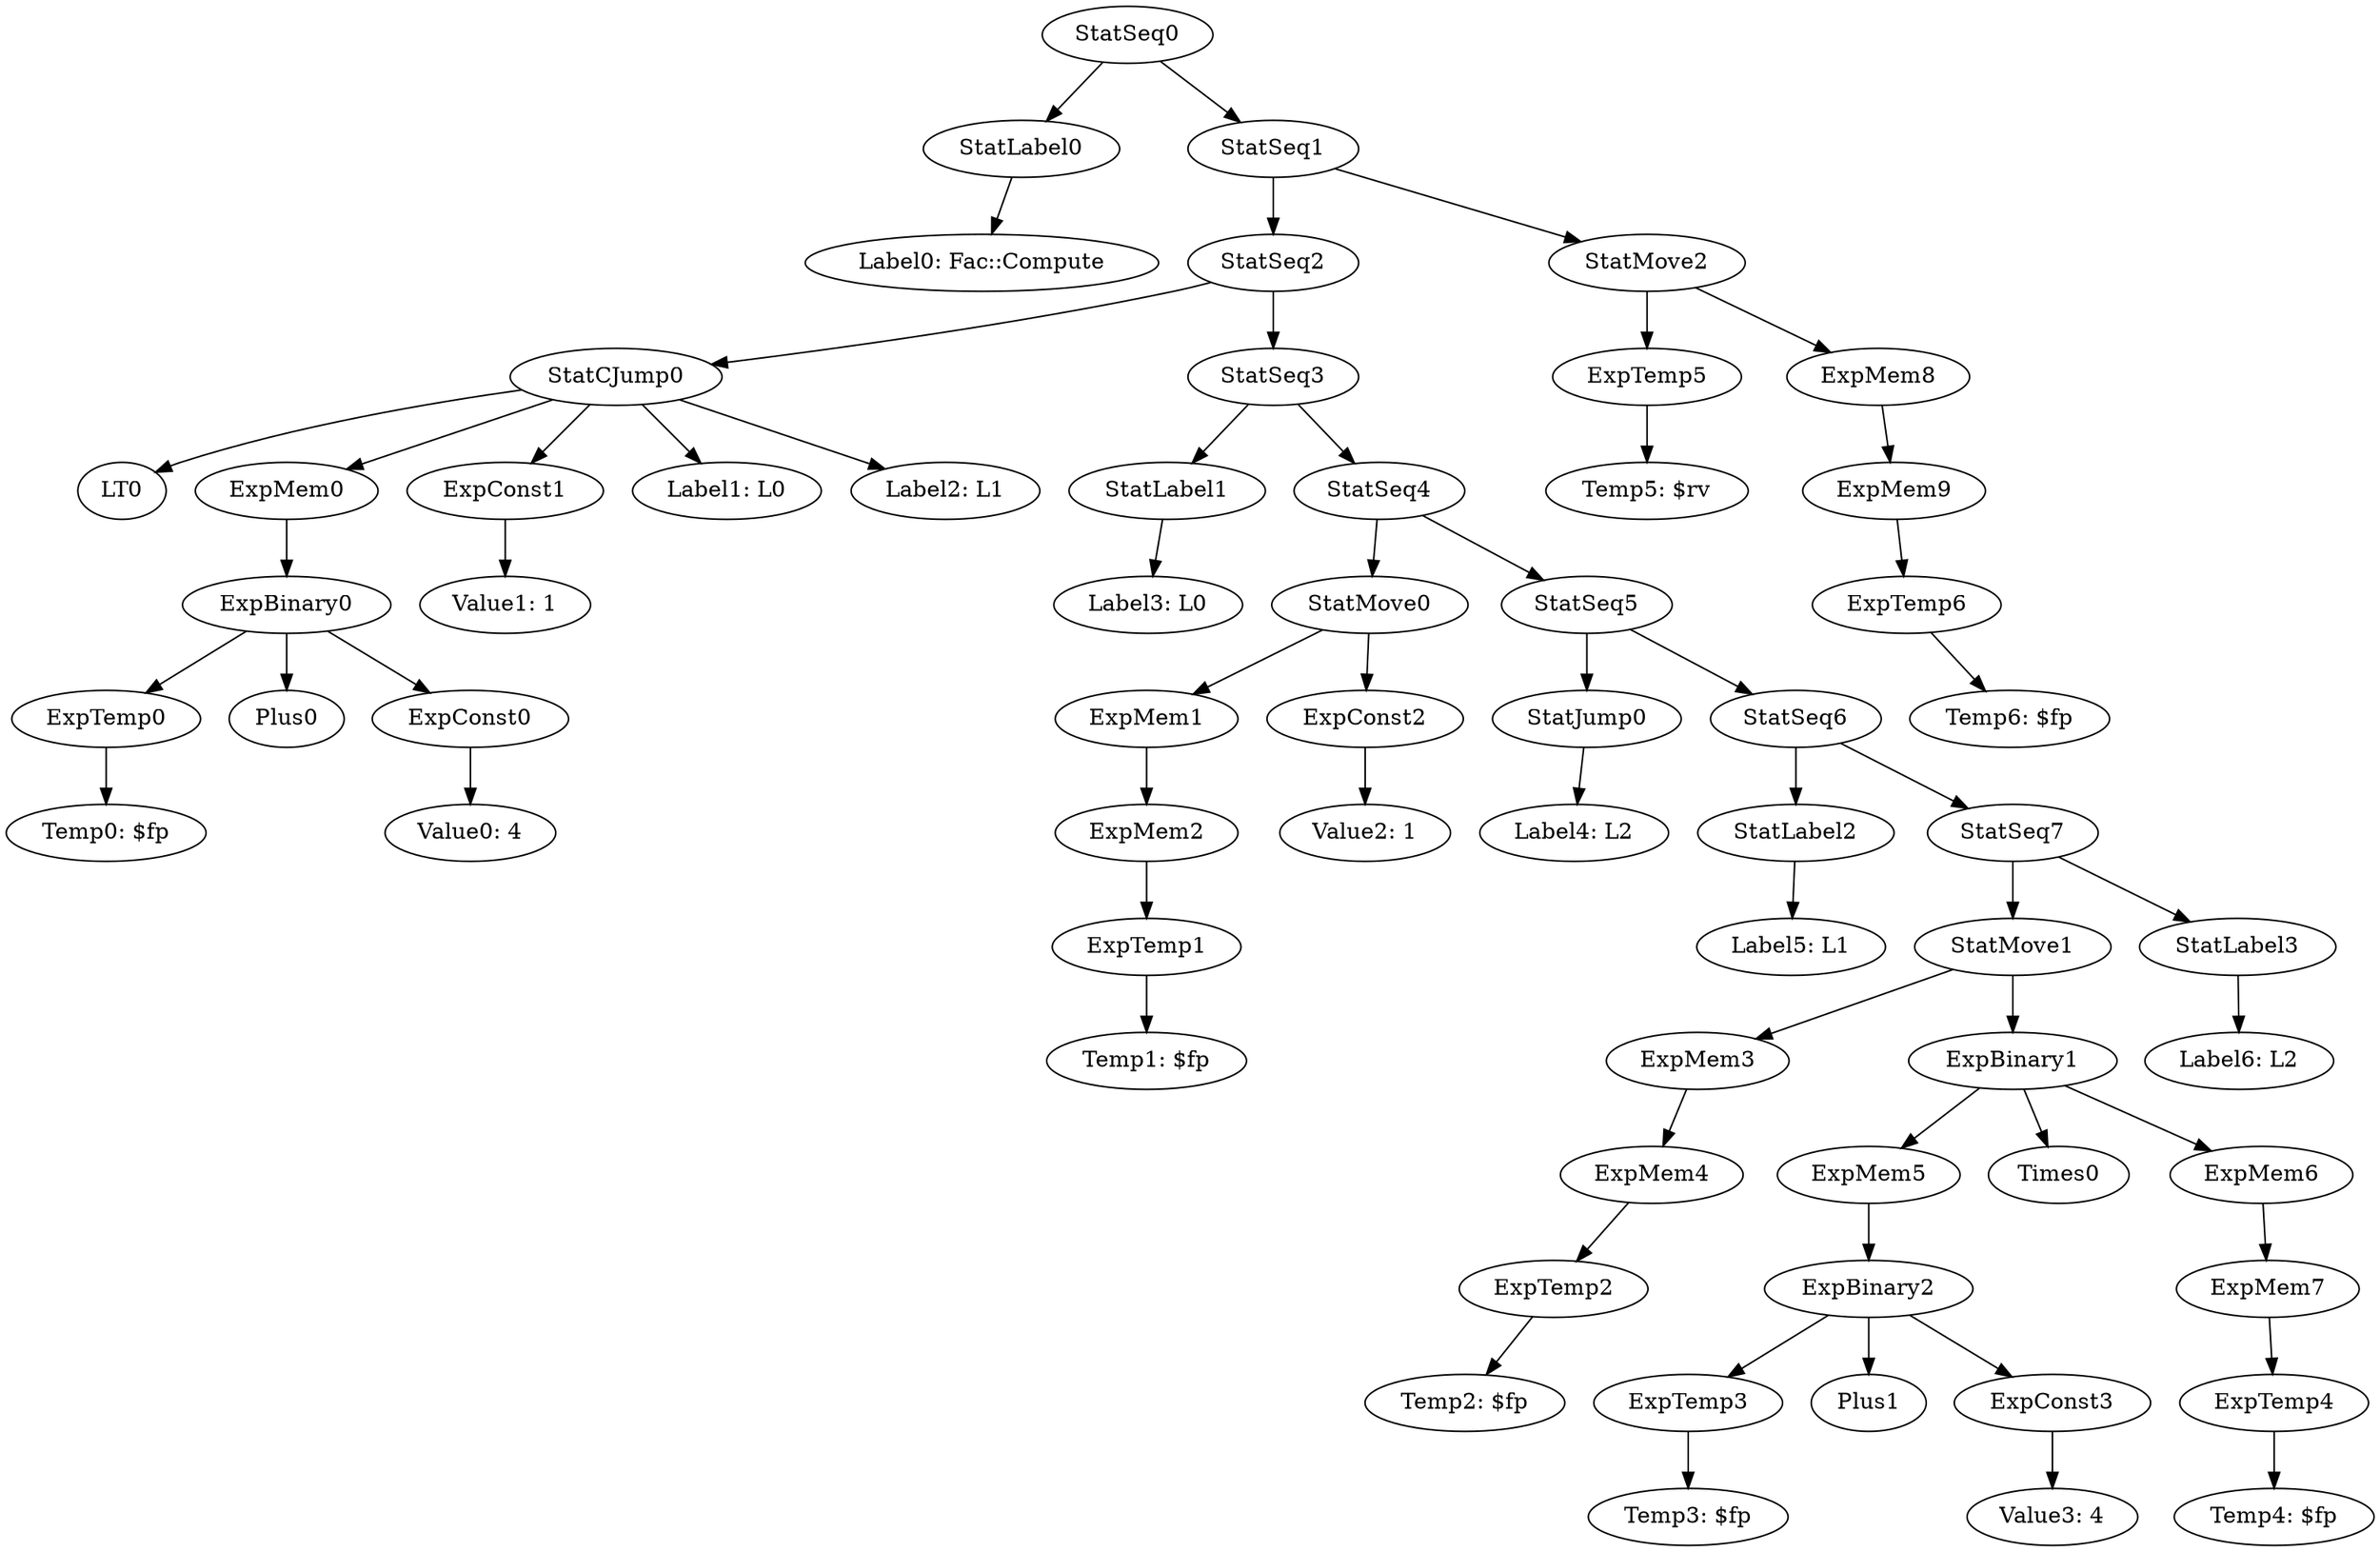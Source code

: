 digraph {
	ordering = out;
	ExpTemp6 -> "Temp6: $fp";
	StatMove2 -> ExpTemp5;
	StatMove2 -> ExpMem8;
	StatLabel3 -> "Label6: L2";
	ExpMem6 -> ExpMem7;
	ExpTemp4 -> "Temp4: $fp";
	ExpBinary1 -> ExpMem5;
	ExpBinary1 -> Times0;
	ExpBinary1 -> ExpMem6;
	ExpConst3 -> "Value3: 4";
	ExpMem8 -> ExpMem9;
	ExpBinary2 -> ExpTemp3;
	ExpBinary2 -> Plus1;
	ExpBinary2 -> ExpConst3;
	ExpMem3 -> ExpMem4;
	ExpMem9 -> ExpTemp6;
	StatSeq1 -> StatSeq2;
	StatSeq1 -> StatMove2;
	ExpConst1 -> "Value1: 1";
	StatSeq2 -> StatCJump0;
	StatSeq2 -> StatSeq3;
	ExpMem0 -> ExpBinary0;
	ExpMem4 -> ExpTemp2;
	ExpBinary0 -> ExpTemp0;
	ExpBinary0 -> Plus0;
	ExpBinary0 -> ExpConst0;
	ExpMem1 -> ExpMem2;
	StatSeq7 -> StatMove1;
	StatSeq7 -> StatLabel3;
	StatLabel0 -> "Label0: Fac::Compute";
	ExpMem7 -> ExpTemp4;
	ExpTemp0 -> "Temp0: $fp";
	StatSeq3 -> StatLabel1;
	StatSeq3 -> StatSeq4;
	StatMove0 -> ExpMem1;
	StatMove0 -> ExpConst2;
	ExpTemp3 -> "Temp3: $fp";
	StatSeq6 -> StatLabel2;
	StatSeq6 -> StatSeq7;
	ExpTemp5 -> "Temp5: $rv";
	StatSeq0 -> StatLabel0;
	StatSeq0 -> StatSeq1;
	ExpTemp1 -> "Temp1: $fp";
	ExpConst2 -> "Value2: 1";
	StatLabel1 -> "Label3: L0";
	ExpMem2 -> ExpTemp1;
	StatSeq4 -> StatMove0;
	StatSeq4 -> StatSeq5;
	StatJump0 -> "Label4: L2";
	ExpConst0 -> "Value0: 4";
	StatLabel2 -> "Label5: L1";
	ExpMem5 -> ExpBinary2;
	StatMove1 -> ExpMem3;
	StatMove1 -> ExpBinary1;
	StatCJump0 -> LT0;
	StatCJump0 -> ExpMem0;
	StatCJump0 -> ExpConst1;
	StatCJump0 -> "Label1: L0";
	StatCJump0 -> "Label2: L1";
	StatSeq5 -> StatJump0;
	StatSeq5 -> StatSeq6;
	ExpTemp2 -> "Temp2: $fp";
}

